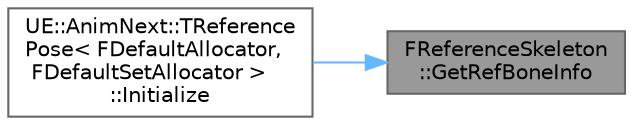 digraph "FReferenceSkeleton::GetRefBoneInfo"
{
 // INTERACTIVE_SVG=YES
 // LATEX_PDF_SIZE
  bgcolor="transparent";
  edge [fontname=Helvetica,fontsize=10,labelfontname=Helvetica,labelfontsize=10];
  node [fontname=Helvetica,fontsize=10,shape=box,height=0.2,width=0.4];
  rankdir="RL";
  Node1 [id="Node000001",label="FReferenceSkeleton\l::GetRefBoneInfo",height=0.2,width=0.4,color="gray40", fillcolor="grey60", style="filled", fontcolor="black",tooltip="Accessor to private data."];
  Node1 -> Node2 [id="edge1_Node000001_Node000002",dir="back",color="steelblue1",style="solid",tooltip=" "];
  Node2 [id="Node000002",label="UE::AnimNext::TReference\lPose\< FDefaultAllocator,\l FDefaultSetAllocator \>\l::Initialize",height=0.2,width=0.4,color="grey40", fillcolor="white", style="filled",URL="$d8/d47/structUE_1_1AnimNext_1_1TReferencePose.html#a2f48762ccc196a1bc2234b02e5821373",tooltip=" "];
}
